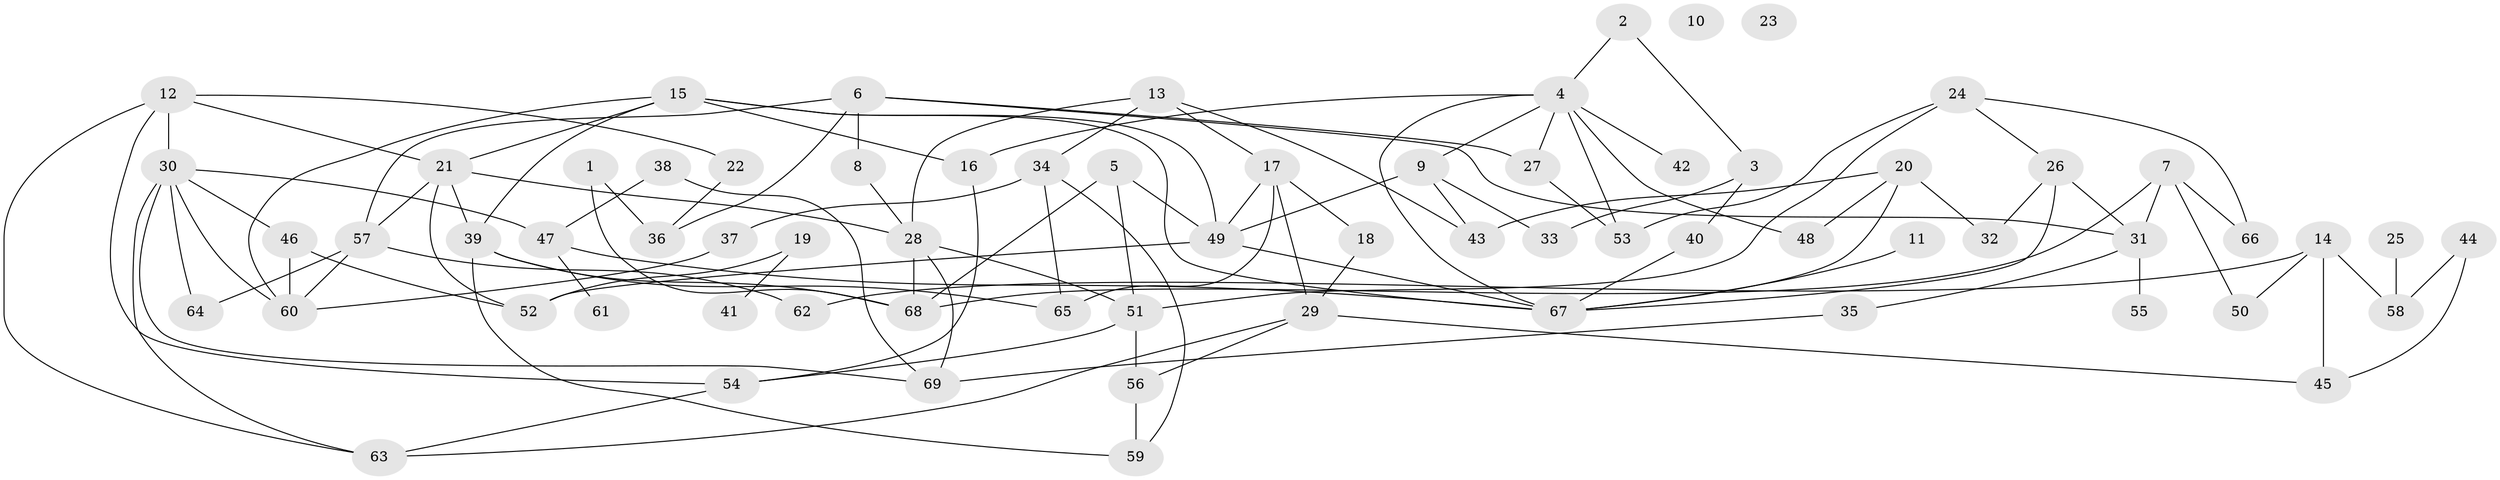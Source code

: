 // Generated by graph-tools (version 1.1) at 2025/40/03/09/25 04:40:09]
// undirected, 69 vertices, 115 edges
graph export_dot {
graph [start="1"]
  node [color=gray90,style=filled];
  1;
  2;
  3;
  4;
  5;
  6;
  7;
  8;
  9;
  10;
  11;
  12;
  13;
  14;
  15;
  16;
  17;
  18;
  19;
  20;
  21;
  22;
  23;
  24;
  25;
  26;
  27;
  28;
  29;
  30;
  31;
  32;
  33;
  34;
  35;
  36;
  37;
  38;
  39;
  40;
  41;
  42;
  43;
  44;
  45;
  46;
  47;
  48;
  49;
  50;
  51;
  52;
  53;
  54;
  55;
  56;
  57;
  58;
  59;
  60;
  61;
  62;
  63;
  64;
  65;
  66;
  67;
  68;
  69;
  1 -- 36;
  1 -- 68;
  2 -- 3;
  2 -- 4;
  3 -- 33;
  3 -- 40;
  4 -- 9;
  4 -- 16;
  4 -- 27;
  4 -- 42;
  4 -- 48;
  4 -- 53;
  4 -- 67;
  5 -- 49;
  5 -- 51;
  5 -- 68;
  6 -- 8;
  6 -- 27;
  6 -- 31;
  6 -- 36;
  6 -- 57;
  7 -- 31;
  7 -- 50;
  7 -- 66;
  7 -- 68;
  8 -- 28;
  9 -- 33;
  9 -- 43;
  9 -- 49;
  11 -- 67;
  12 -- 21;
  12 -- 22;
  12 -- 30;
  12 -- 54;
  12 -- 63;
  13 -- 17;
  13 -- 28;
  13 -- 34;
  13 -- 43;
  14 -- 45;
  14 -- 50;
  14 -- 58;
  14 -- 62;
  15 -- 16;
  15 -- 21;
  15 -- 39;
  15 -- 49;
  15 -- 60;
  15 -- 67;
  16 -- 54;
  17 -- 18;
  17 -- 29;
  17 -- 49;
  17 -- 65;
  18 -- 29;
  19 -- 41;
  19 -- 52;
  20 -- 32;
  20 -- 43;
  20 -- 48;
  20 -- 67;
  21 -- 28;
  21 -- 39;
  21 -- 52;
  21 -- 57;
  22 -- 36;
  24 -- 26;
  24 -- 51;
  24 -- 53;
  24 -- 66;
  25 -- 58;
  26 -- 31;
  26 -- 32;
  26 -- 67;
  27 -- 53;
  28 -- 51;
  28 -- 68;
  28 -- 69;
  29 -- 45;
  29 -- 56;
  29 -- 63;
  30 -- 46;
  30 -- 47;
  30 -- 60;
  30 -- 63;
  30 -- 64;
  30 -- 69;
  31 -- 35;
  31 -- 55;
  34 -- 37;
  34 -- 59;
  34 -- 65;
  35 -- 69;
  37 -- 60;
  38 -- 47;
  38 -- 69;
  39 -- 59;
  39 -- 65;
  39 -- 68;
  40 -- 67;
  44 -- 45;
  44 -- 58;
  46 -- 52;
  46 -- 60;
  47 -- 61;
  47 -- 67;
  49 -- 52;
  49 -- 67;
  51 -- 54;
  51 -- 56;
  54 -- 63;
  56 -- 59;
  57 -- 60;
  57 -- 62;
  57 -- 64;
}
